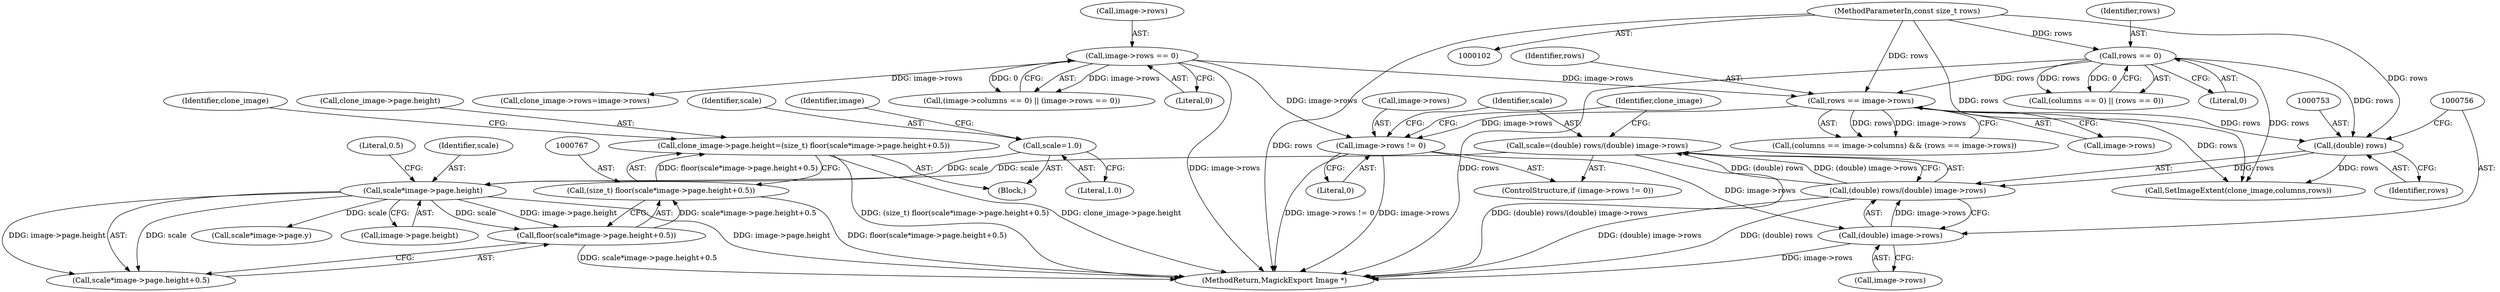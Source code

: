 digraph "0_ImageMagick_01843366d6a7b96e22ad7bb67f3df7d9fd4d5d74@pointer" {
"1000760" [label="(Call,clone_image->page.height=(size_t) floor(scale*image->page.height+0.5))"];
"1000766" [label="(Call,(size_t) floor(scale*image->page.height+0.5))"];
"1000768" [label="(Call,floor(scale*image->page.height+0.5))"];
"1000770" [label="(Call,scale*image->page.height)"];
"1000749" [label="(Call,scale=(double) rows/(double) image->rows)"];
"1000751" [label="(Call,(double) rows/(double) image->rows)"];
"1000752" [label="(Call,(double) rows)"];
"1000523" [label="(Call,rows == 0)"];
"1000105" [label="(MethodParameterIn,const size_t rows)"];
"1000620" [label="(Call,rows == image->rows)"];
"1000158" [label="(Call,image->rows == 0)"];
"1000755" [label="(Call,(double) image->rows)"];
"1000744" [label="(Call,image->rows != 0)"];
"1000740" [label="(Call,scale=1.0)"];
"1000752" [label="(Call,(double) rows)"];
"1000761" [label="(Call,clone_image->page.height)"];
"1000748" [label="(Literal,0)"];
"1000740" [label="(Call,scale=1.0)"];
"1000769" [label="(Call,scale*image->page.height+0.5)"];
"1000770" [label="(Call,scale*image->page.height)"];
"1000523" [label="(Call,rows == 0)"];
"1000777" [label="(Literal,0.5)"];
"1000524" [label="(Identifier,rows)"];
"1000744" [label="(Call,image->rows != 0)"];
"1000745" [label="(Call,image->rows)"];
"1000750" [label="(Identifier,scale)"];
"1000525" [label="(Literal,0)"];
"1000768" [label="(Call,floor(scale*image->page.height+0.5))"];
"1000788" [label="(Call,scale*image->page.y)"];
"1000760" [label="(Call,clone_image->page.height=(size_t) floor(scale*image->page.height+0.5))"];
"1000152" [label="(Call,(image->columns == 0) || (image->rows == 0))"];
"1000757" [label="(Call,image->rows)"];
"1000159" [label="(Call,image->rows)"];
"1000622" [label="(Call,image->rows)"];
"1000754" [label="(Identifier,rows)"];
"1000746" [label="(Identifier,image)"];
"1000105" [label="(MethodParameterIn,const size_t rows)"];
"1000755" [label="(Call,(double) image->rows)"];
"1000162" [label="(Literal,0)"];
"1000771" [label="(Identifier,scale)"];
"1000108" [label="(Block,)"];
"1000620" [label="(Call,rows == image->rows)"];
"1000244" [label="(Call,clone_image->rows=image->rows)"];
"1000621" [label="(Identifier,rows)"];
"1000781" [label="(Identifier,clone_image)"];
"1000614" [label="(Call,(columns == image->columns) && (rows == image->rows))"];
"1000749" [label="(Call,scale=(double) rows/(double) image->rows)"];
"1000741" [label="(Identifier,scale)"];
"1000772" [label="(Call,image->page.height)"];
"1000519" [label="(Call,(columns == 0) || (rows == 0))"];
"1000763" [label="(Identifier,clone_image)"];
"1000158" [label="(Call,image->rows == 0)"];
"1000742" [label="(Literal,1.0)"];
"1000824" [label="(Call,SetImageExtent(clone_image,columns,rows))"];
"1000842" [label="(MethodReturn,MagickExport Image *)"];
"1000743" [label="(ControlStructure,if (image->rows != 0))"];
"1000751" [label="(Call,(double) rows/(double) image->rows)"];
"1000766" [label="(Call,(size_t) floor(scale*image->page.height+0.5))"];
"1000760" -> "1000108"  [label="AST: "];
"1000760" -> "1000766"  [label="CFG: "];
"1000761" -> "1000760"  [label="AST: "];
"1000766" -> "1000760"  [label="AST: "];
"1000781" -> "1000760"  [label="CFG: "];
"1000760" -> "1000842"  [label="DDG: (size_t) floor(scale*image->page.height+0.5)"];
"1000760" -> "1000842"  [label="DDG: clone_image->page.height"];
"1000766" -> "1000760"  [label="DDG: floor(scale*image->page.height+0.5)"];
"1000766" -> "1000768"  [label="CFG: "];
"1000767" -> "1000766"  [label="AST: "];
"1000768" -> "1000766"  [label="AST: "];
"1000766" -> "1000842"  [label="DDG: floor(scale*image->page.height+0.5)"];
"1000768" -> "1000766"  [label="DDG: scale*image->page.height+0.5"];
"1000768" -> "1000769"  [label="CFG: "];
"1000769" -> "1000768"  [label="AST: "];
"1000768" -> "1000842"  [label="DDG: scale*image->page.height+0.5"];
"1000770" -> "1000768"  [label="DDG: scale"];
"1000770" -> "1000768"  [label="DDG: image->page.height"];
"1000770" -> "1000769"  [label="AST: "];
"1000770" -> "1000772"  [label="CFG: "];
"1000771" -> "1000770"  [label="AST: "];
"1000772" -> "1000770"  [label="AST: "];
"1000777" -> "1000770"  [label="CFG: "];
"1000770" -> "1000842"  [label="DDG: image->page.height"];
"1000770" -> "1000769"  [label="DDG: scale"];
"1000770" -> "1000769"  [label="DDG: image->page.height"];
"1000749" -> "1000770"  [label="DDG: scale"];
"1000740" -> "1000770"  [label="DDG: scale"];
"1000770" -> "1000788"  [label="DDG: scale"];
"1000749" -> "1000743"  [label="AST: "];
"1000749" -> "1000751"  [label="CFG: "];
"1000750" -> "1000749"  [label="AST: "];
"1000751" -> "1000749"  [label="AST: "];
"1000763" -> "1000749"  [label="CFG: "];
"1000749" -> "1000842"  [label="DDG: (double) rows/(double) image->rows"];
"1000751" -> "1000749"  [label="DDG: (double) rows"];
"1000751" -> "1000749"  [label="DDG: (double) image->rows"];
"1000751" -> "1000755"  [label="CFG: "];
"1000752" -> "1000751"  [label="AST: "];
"1000755" -> "1000751"  [label="AST: "];
"1000751" -> "1000842"  [label="DDG: (double) image->rows"];
"1000751" -> "1000842"  [label="DDG: (double) rows"];
"1000752" -> "1000751"  [label="DDG: rows"];
"1000755" -> "1000751"  [label="DDG: image->rows"];
"1000752" -> "1000754"  [label="CFG: "];
"1000753" -> "1000752"  [label="AST: "];
"1000754" -> "1000752"  [label="AST: "];
"1000756" -> "1000752"  [label="CFG: "];
"1000523" -> "1000752"  [label="DDG: rows"];
"1000620" -> "1000752"  [label="DDG: rows"];
"1000105" -> "1000752"  [label="DDG: rows"];
"1000752" -> "1000824"  [label="DDG: rows"];
"1000523" -> "1000519"  [label="AST: "];
"1000523" -> "1000525"  [label="CFG: "];
"1000524" -> "1000523"  [label="AST: "];
"1000525" -> "1000523"  [label="AST: "];
"1000519" -> "1000523"  [label="CFG: "];
"1000523" -> "1000842"  [label="DDG: rows"];
"1000523" -> "1000519"  [label="DDG: rows"];
"1000523" -> "1000519"  [label="DDG: 0"];
"1000105" -> "1000523"  [label="DDG: rows"];
"1000523" -> "1000620"  [label="DDG: rows"];
"1000523" -> "1000824"  [label="DDG: rows"];
"1000105" -> "1000102"  [label="AST: "];
"1000105" -> "1000842"  [label="DDG: rows"];
"1000105" -> "1000620"  [label="DDG: rows"];
"1000105" -> "1000824"  [label="DDG: rows"];
"1000620" -> "1000614"  [label="AST: "];
"1000620" -> "1000622"  [label="CFG: "];
"1000621" -> "1000620"  [label="AST: "];
"1000622" -> "1000620"  [label="AST: "];
"1000614" -> "1000620"  [label="CFG: "];
"1000620" -> "1000614"  [label="DDG: rows"];
"1000620" -> "1000614"  [label="DDG: image->rows"];
"1000158" -> "1000620"  [label="DDG: image->rows"];
"1000620" -> "1000744"  [label="DDG: image->rows"];
"1000620" -> "1000824"  [label="DDG: rows"];
"1000158" -> "1000152"  [label="AST: "];
"1000158" -> "1000162"  [label="CFG: "];
"1000159" -> "1000158"  [label="AST: "];
"1000162" -> "1000158"  [label="AST: "];
"1000152" -> "1000158"  [label="CFG: "];
"1000158" -> "1000842"  [label="DDG: image->rows"];
"1000158" -> "1000152"  [label="DDG: image->rows"];
"1000158" -> "1000152"  [label="DDG: 0"];
"1000158" -> "1000244"  [label="DDG: image->rows"];
"1000158" -> "1000744"  [label="DDG: image->rows"];
"1000755" -> "1000757"  [label="CFG: "];
"1000756" -> "1000755"  [label="AST: "];
"1000757" -> "1000755"  [label="AST: "];
"1000755" -> "1000842"  [label="DDG: image->rows"];
"1000744" -> "1000755"  [label="DDG: image->rows"];
"1000744" -> "1000743"  [label="AST: "];
"1000744" -> "1000748"  [label="CFG: "];
"1000745" -> "1000744"  [label="AST: "];
"1000748" -> "1000744"  [label="AST: "];
"1000750" -> "1000744"  [label="CFG: "];
"1000763" -> "1000744"  [label="CFG: "];
"1000744" -> "1000842"  [label="DDG: image->rows != 0"];
"1000744" -> "1000842"  [label="DDG: image->rows"];
"1000740" -> "1000108"  [label="AST: "];
"1000740" -> "1000742"  [label="CFG: "];
"1000741" -> "1000740"  [label="AST: "];
"1000742" -> "1000740"  [label="AST: "];
"1000746" -> "1000740"  [label="CFG: "];
}
